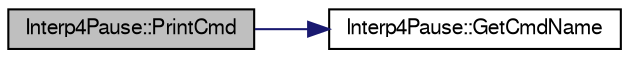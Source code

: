 digraph "Interp4Pause::PrintCmd"
{
  edge [fontname="FreeSans",fontsize="10",labelfontname="FreeSans",labelfontsize="10"];
  node [fontname="FreeSans",fontsize="10",shape=record];
  rankdir="LR";
  Node1 [label="Interp4Pause::PrintCmd",height=0.2,width=0.4,color="black", fillcolor="grey75", style="filled", fontcolor="black"];
  Node1 -> Node2 [color="midnightblue",fontsize="10",style="solid",fontname="FreeSans"];
  Node2 [label="Interp4Pause::GetCmdName",height=0.2,width=0.4,color="black", fillcolor="white", style="filled",URL="$class_interp4_pause.html#aa5deef27c158b79f31c083950a0b852c",tooltip="Zwraca nazwę komendy. "];
}
